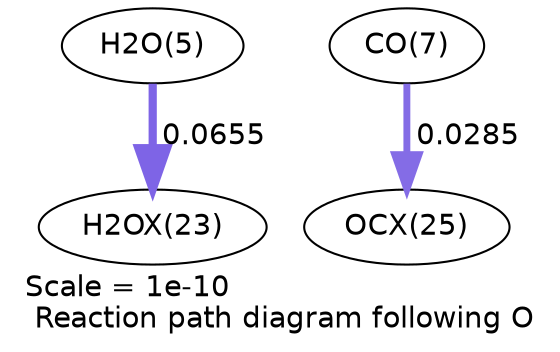 digraph reaction_paths {
center=1;
s7 -> s61[fontname="Helvetica", penwidth=3.94, arrowsize=1.97, color="0.7, 0.565, 0.9"
, label=" 0.0655"];
s9 -> s63[fontname="Helvetica", penwidth=3.31, arrowsize=1.66, color="0.7, 0.529, 0.9"
, label=" 0.0285"];
s7 [ fontname="Helvetica", label="H2O(5)"];
s9 [ fontname="Helvetica", label="CO(7)"];
s61 [ fontname="Helvetica", label="H2OX(23)"];
s63 [ fontname="Helvetica", label="OCX(25)"];
 label = "Scale = 1e-10\l Reaction path diagram following O";
 fontname = "Helvetica";
}

